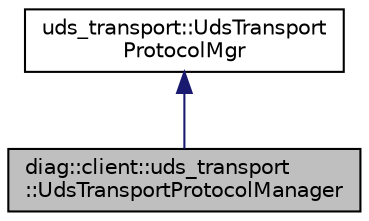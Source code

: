 digraph "diag::client::uds_transport::UdsTransportProtocolManager"
{
 // LATEX_PDF_SIZE
  edge [fontname="Helvetica",fontsize="10",labelfontname="Helvetica",labelfontsize="10"];
  node [fontname="Helvetica",fontsize="10",shape=record];
  Node1 [label="diag::client::uds_transport\l::UdsTransportProtocolManager",height=0.2,width=0.4,color="black", fillcolor="grey75", style="filled", fontcolor="black",tooltip=" "];
  Node2 -> Node1 [dir="back",color="midnightblue",fontsize="10",style="solid",fontname="Helvetica"];
  Node2 [label="uds_transport::UdsTransport\lProtocolMgr",height=0.2,width=0.4,color="black", fillcolor="white", style="filled",URL="$classuds__transport_1_1UdsTransportProtocolMgr.html",tooltip=" "];
}
